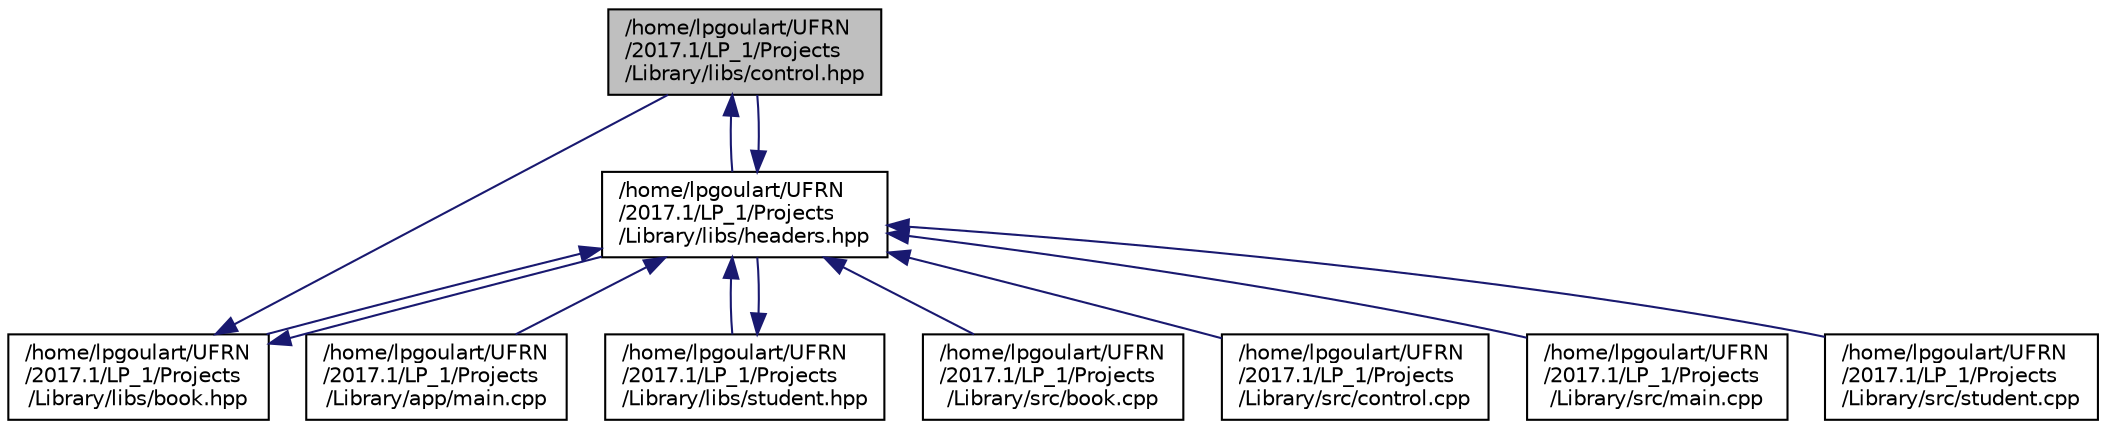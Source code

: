 digraph "/home/lpgoulart/UFRN/2017.1/LP_1/Projects/Library/libs/control.hpp"
{
  edge [fontname="Helvetica",fontsize="10",labelfontname="Helvetica",labelfontsize="10"];
  node [fontname="Helvetica",fontsize="10",shape=record];
  Node1 [label="/home/lpgoulart/UFRN\l/2017.1/LP_1/Projects\l/Library/libs/control.hpp",height=0.2,width=0.4,color="black", fillcolor="grey75", style="filled", fontcolor="black"];
  Node1 -> Node2 [dir="back",color="midnightblue",fontsize="10",style="solid"];
  Node2 [label="/home/lpgoulart/UFRN\l/2017.1/LP_1/Projects\l/Library/libs/headers.hpp",height=0.2,width=0.4,color="black", fillcolor="white", style="filled",URL="$headers_8hpp.html"];
  Node2 -> Node3 [dir="back",color="midnightblue",fontsize="10",style="solid"];
  Node3 [label="/home/lpgoulart/UFRN\l/2017.1/LP_1/Projects\l/Library/app/main.cpp",height=0.2,width=0.4,color="black", fillcolor="white", style="filled",URL="$app_2main_8cpp.html"];
  Node2 -> Node1 [dir="back",color="midnightblue",fontsize="10",style="solid"];
  Node2 -> Node4 [dir="back",color="midnightblue",fontsize="10",style="solid"];
  Node4 [label="/home/lpgoulart/UFRN\l/2017.1/LP_1/Projects\l/Library/libs/book.hpp",height=0.2,width=0.4,color="black", fillcolor="white", style="filled",URL="$book_8hpp.html"];
  Node4 -> Node1 [dir="back",color="midnightblue",fontsize="10",style="solid"];
  Node4 -> Node2 [dir="back",color="midnightblue",fontsize="10",style="solid"];
  Node2 -> Node5 [dir="back",color="midnightblue",fontsize="10",style="solid"];
  Node5 [label="/home/lpgoulart/UFRN\l/2017.1/LP_1/Projects\l/Library/libs/student.hpp",height=0.2,width=0.4,color="black", fillcolor="white", style="filled",URL="$student_8hpp.html"];
  Node5 -> Node2 [dir="back",color="midnightblue",fontsize="10",style="solid"];
  Node2 -> Node6 [dir="back",color="midnightblue",fontsize="10",style="solid"];
  Node6 [label="/home/lpgoulart/UFRN\l/2017.1/LP_1/Projects\l/Library/src/book.cpp",height=0.2,width=0.4,color="black", fillcolor="white", style="filled",URL="$book_8cpp.html"];
  Node2 -> Node7 [dir="back",color="midnightblue",fontsize="10",style="solid"];
  Node7 [label="/home/lpgoulart/UFRN\l/2017.1/LP_1/Projects\l/Library/src/control.cpp",height=0.2,width=0.4,color="black", fillcolor="white", style="filled",URL="$control_8cpp.html"];
  Node2 -> Node8 [dir="back",color="midnightblue",fontsize="10",style="solid"];
  Node8 [label="/home/lpgoulart/UFRN\l/2017.1/LP_1/Projects\l/Library/src/main.cpp",height=0.2,width=0.4,color="black", fillcolor="white", style="filled",URL="$src_2main_8cpp.html"];
  Node2 -> Node9 [dir="back",color="midnightblue",fontsize="10",style="solid"];
  Node9 [label="/home/lpgoulart/UFRN\l/2017.1/LP_1/Projects\l/Library/src/student.cpp",height=0.2,width=0.4,color="black", fillcolor="white", style="filled",URL="$student_8cpp.html"];
}
